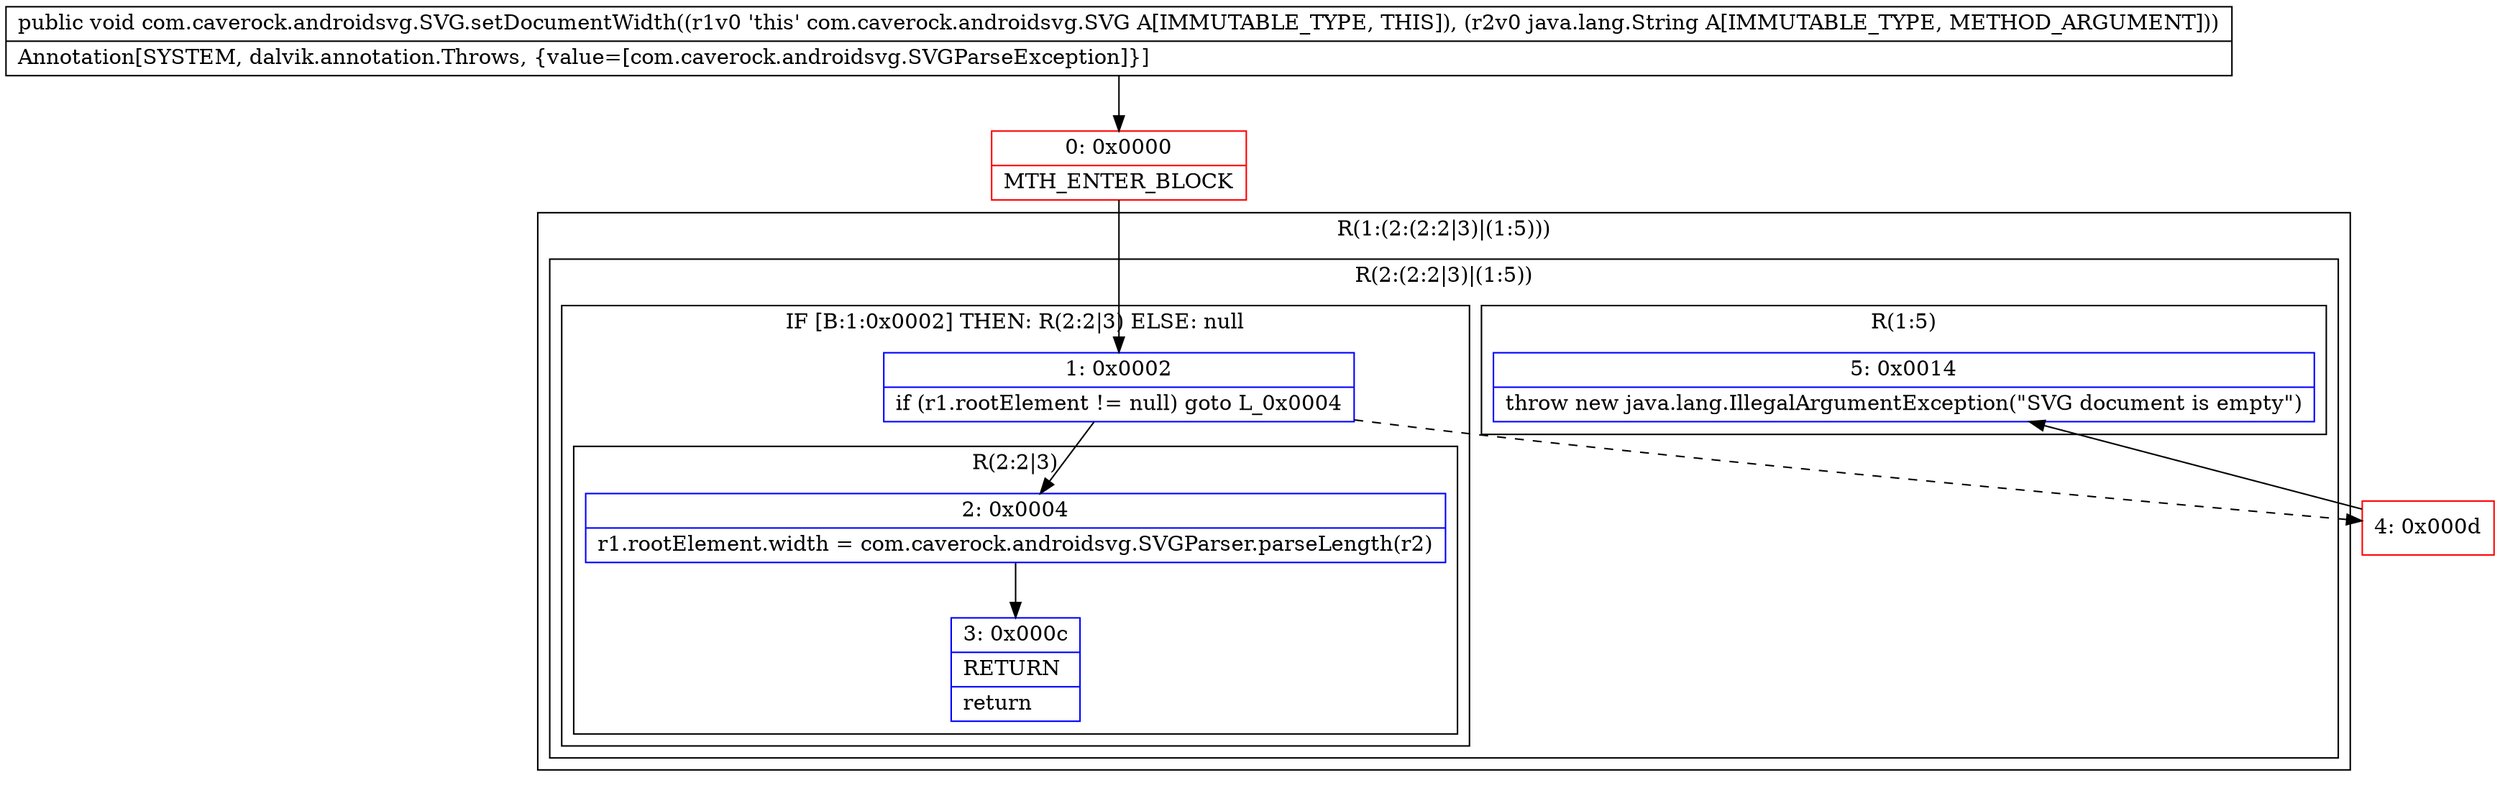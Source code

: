 digraph "CFG forcom.caverock.androidsvg.SVG.setDocumentWidth(Ljava\/lang\/String;)V" {
subgraph cluster_Region_740393912 {
label = "R(1:(2:(2:2|3)|(1:5)))";
node [shape=record,color=blue];
subgraph cluster_Region_1469335722 {
label = "R(2:(2:2|3)|(1:5))";
node [shape=record,color=blue];
subgraph cluster_IfRegion_1454016350 {
label = "IF [B:1:0x0002] THEN: R(2:2|3) ELSE: null";
node [shape=record,color=blue];
Node_1 [shape=record,label="{1\:\ 0x0002|if (r1.rootElement != null) goto L_0x0004\l}"];
subgraph cluster_Region_2103353937 {
label = "R(2:2|3)";
node [shape=record,color=blue];
Node_2 [shape=record,label="{2\:\ 0x0004|r1.rootElement.width = com.caverock.androidsvg.SVGParser.parseLength(r2)\l}"];
Node_3 [shape=record,label="{3\:\ 0x000c|RETURN\l|return\l}"];
}
}
subgraph cluster_Region_1564660225 {
label = "R(1:5)";
node [shape=record,color=blue];
Node_5 [shape=record,label="{5\:\ 0x0014|throw new java.lang.IllegalArgumentException(\"SVG document is empty\")\l}"];
}
}
}
Node_0 [shape=record,color=red,label="{0\:\ 0x0000|MTH_ENTER_BLOCK\l}"];
Node_4 [shape=record,color=red,label="{4\:\ 0x000d}"];
MethodNode[shape=record,label="{public void com.caverock.androidsvg.SVG.setDocumentWidth((r1v0 'this' com.caverock.androidsvg.SVG A[IMMUTABLE_TYPE, THIS]), (r2v0 java.lang.String A[IMMUTABLE_TYPE, METHOD_ARGUMENT]))  | Annotation[SYSTEM, dalvik.annotation.Throws, \{value=[com.caverock.androidsvg.SVGParseException]\}]\l}"];
MethodNode -> Node_0;
Node_1 -> Node_2;
Node_1 -> Node_4[style=dashed];
Node_2 -> Node_3;
Node_0 -> Node_1;
Node_4 -> Node_5;
}

